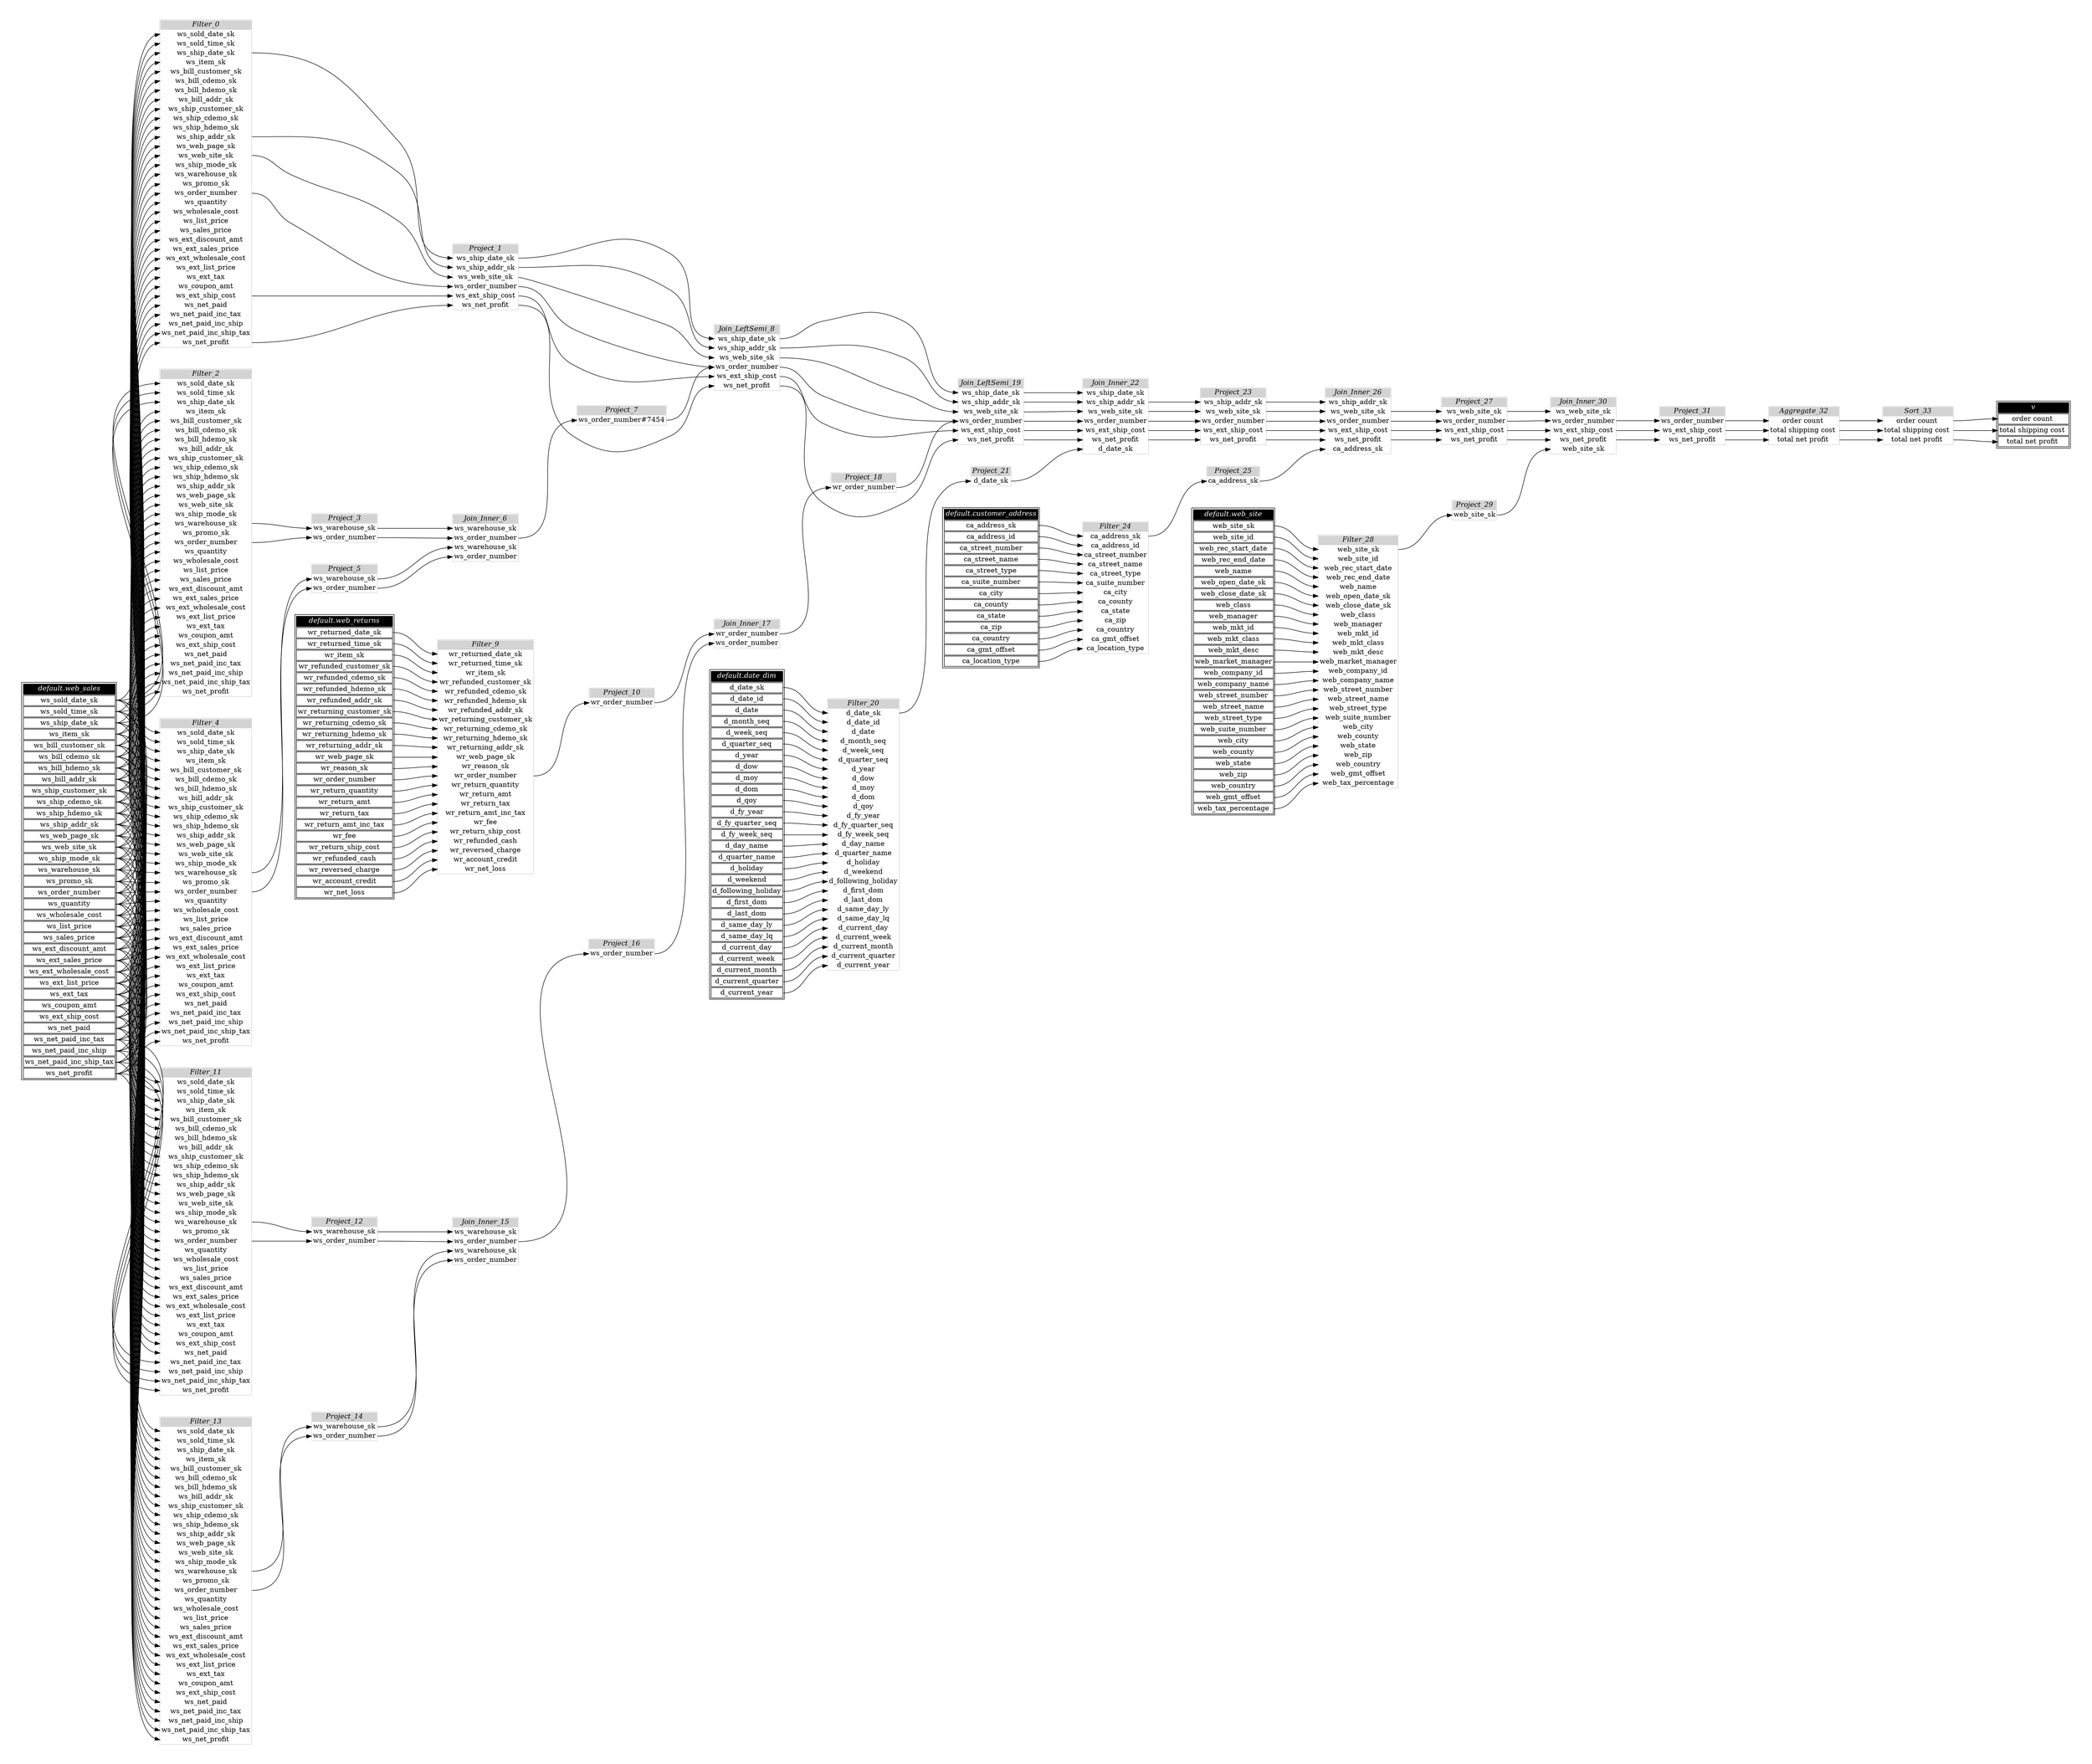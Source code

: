 // Automatically generated by TPCDSFlowTestSuite


digraph {
  graph [pad="0.5" nodesep="0.5" ranksep="1" fontname="Helvetica" rankdir=LR];
  node [shape=plaintext]

  
"Aggregate_32" [label=<
<table color="lightgray" border="1" cellborder="0" cellspacing="0">
  <tr><td bgcolor="lightgray" port="nodeName"><i>Aggregate_32</i></td></tr>
  <tr><td port="0">order count </td></tr>
<tr><td port="1">total shipping cost </td></tr>
<tr><td port="2">total net profit </td></tr>
</table>>];
     

"Filter_0" [label=<
<table color="lightgray" border="1" cellborder="0" cellspacing="0">
  <tr><td bgcolor="lightgray" port="nodeName"><i>Filter_0</i></td></tr>
  <tr><td port="0">ws_sold_date_sk</td></tr>
<tr><td port="1">ws_sold_time_sk</td></tr>
<tr><td port="2">ws_ship_date_sk</td></tr>
<tr><td port="3">ws_item_sk</td></tr>
<tr><td port="4">ws_bill_customer_sk</td></tr>
<tr><td port="5">ws_bill_cdemo_sk</td></tr>
<tr><td port="6">ws_bill_hdemo_sk</td></tr>
<tr><td port="7">ws_bill_addr_sk</td></tr>
<tr><td port="8">ws_ship_customer_sk</td></tr>
<tr><td port="9">ws_ship_cdemo_sk</td></tr>
<tr><td port="10">ws_ship_hdemo_sk</td></tr>
<tr><td port="11">ws_ship_addr_sk</td></tr>
<tr><td port="12">ws_web_page_sk</td></tr>
<tr><td port="13">ws_web_site_sk</td></tr>
<tr><td port="14">ws_ship_mode_sk</td></tr>
<tr><td port="15">ws_warehouse_sk</td></tr>
<tr><td port="16">ws_promo_sk</td></tr>
<tr><td port="17">ws_order_number</td></tr>
<tr><td port="18">ws_quantity</td></tr>
<tr><td port="19">ws_wholesale_cost</td></tr>
<tr><td port="20">ws_list_price</td></tr>
<tr><td port="21">ws_sales_price</td></tr>
<tr><td port="22">ws_ext_discount_amt</td></tr>
<tr><td port="23">ws_ext_sales_price</td></tr>
<tr><td port="24">ws_ext_wholesale_cost</td></tr>
<tr><td port="25">ws_ext_list_price</td></tr>
<tr><td port="26">ws_ext_tax</td></tr>
<tr><td port="27">ws_coupon_amt</td></tr>
<tr><td port="28">ws_ext_ship_cost</td></tr>
<tr><td port="29">ws_net_paid</td></tr>
<tr><td port="30">ws_net_paid_inc_tax</td></tr>
<tr><td port="31">ws_net_paid_inc_ship</td></tr>
<tr><td port="32">ws_net_paid_inc_ship_tax</td></tr>
<tr><td port="33">ws_net_profit</td></tr>
</table>>];
     

"Filter_11" [label=<
<table color="lightgray" border="1" cellborder="0" cellspacing="0">
  <tr><td bgcolor="lightgray" port="nodeName"><i>Filter_11</i></td></tr>
  <tr><td port="0">ws_sold_date_sk</td></tr>
<tr><td port="1">ws_sold_time_sk</td></tr>
<tr><td port="2">ws_ship_date_sk</td></tr>
<tr><td port="3">ws_item_sk</td></tr>
<tr><td port="4">ws_bill_customer_sk</td></tr>
<tr><td port="5">ws_bill_cdemo_sk</td></tr>
<tr><td port="6">ws_bill_hdemo_sk</td></tr>
<tr><td port="7">ws_bill_addr_sk</td></tr>
<tr><td port="8">ws_ship_customer_sk</td></tr>
<tr><td port="9">ws_ship_cdemo_sk</td></tr>
<tr><td port="10">ws_ship_hdemo_sk</td></tr>
<tr><td port="11">ws_ship_addr_sk</td></tr>
<tr><td port="12">ws_web_page_sk</td></tr>
<tr><td port="13">ws_web_site_sk</td></tr>
<tr><td port="14">ws_ship_mode_sk</td></tr>
<tr><td port="15">ws_warehouse_sk</td></tr>
<tr><td port="16">ws_promo_sk</td></tr>
<tr><td port="17">ws_order_number</td></tr>
<tr><td port="18">ws_quantity</td></tr>
<tr><td port="19">ws_wholesale_cost</td></tr>
<tr><td port="20">ws_list_price</td></tr>
<tr><td port="21">ws_sales_price</td></tr>
<tr><td port="22">ws_ext_discount_amt</td></tr>
<tr><td port="23">ws_ext_sales_price</td></tr>
<tr><td port="24">ws_ext_wholesale_cost</td></tr>
<tr><td port="25">ws_ext_list_price</td></tr>
<tr><td port="26">ws_ext_tax</td></tr>
<tr><td port="27">ws_coupon_amt</td></tr>
<tr><td port="28">ws_ext_ship_cost</td></tr>
<tr><td port="29">ws_net_paid</td></tr>
<tr><td port="30">ws_net_paid_inc_tax</td></tr>
<tr><td port="31">ws_net_paid_inc_ship</td></tr>
<tr><td port="32">ws_net_paid_inc_ship_tax</td></tr>
<tr><td port="33">ws_net_profit</td></tr>
</table>>];
     

"Filter_13" [label=<
<table color="lightgray" border="1" cellborder="0" cellspacing="0">
  <tr><td bgcolor="lightgray" port="nodeName"><i>Filter_13</i></td></tr>
  <tr><td port="0">ws_sold_date_sk</td></tr>
<tr><td port="1">ws_sold_time_sk</td></tr>
<tr><td port="2">ws_ship_date_sk</td></tr>
<tr><td port="3">ws_item_sk</td></tr>
<tr><td port="4">ws_bill_customer_sk</td></tr>
<tr><td port="5">ws_bill_cdemo_sk</td></tr>
<tr><td port="6">ws_bill_hdemo_sk</td></tr>
<tr><td port="7">ws_bill_addr_sk</td></tr>
<tr><td port="8">ws_ship_customer_sk</td></tr>
<tr><td port="9">ws_ship_cdemo_sk</td></tr>
<tr><td port="10">ws_ship_hdemo_sk</td></tr>
<tr><td port="11">ws_ship_addr_sk</td></tr>
<tr><td port="12">ws_web_page_sk</td></tr>
<tr><td port="13">ws_web_site_sk</td></tr>
<tr><td port="14">ws_ship_mode_sk</td></tr>
<tr><td port="15">ws_warehouse_sk</td></tr>
<tr><td port="16">ws_promo_sk</td></tr>
<tr><td port="17">ws_order_number</td></tr>
<tr><td port="18">ws_quantity</td></tr>
<tr><td port="19">ws_wholesale_cost</td></tr>
<tr><td port="20">ws_list_price</td></tr>
<tr><td port="21">ws_sales_price</td></tr>
<tr><td port="22">ws_ext_discount_amt</td></tr>
<tr><td port="23">ws_ext_sales_price</td></tr>
<tr><td port="24">ws_ext_wholesale_cost</td></tr>
<tr><td port="25">ws_ext_list_price</td></tr>
<tr><td port="26">ws_ext_tax</td></tr>
<tr><td port="27">ws_coupon_amt</td></tr>
<tr><td port="28">ws_ext_ship_cost</td></tr>
<tr><td port="29">ws_net_paid</td></tr>
<tr><td port="30">ws_net_paid_inc_tax</td></tr>
<tr><td port="31">ws_net_paid_inc_ship</td></tr>
<tr><td port="32">ws_net_paid_inc_ship_tax</td></tr>
<tr><td port="33">ws_net_profit</td></tr>
</table>>];
     

"Filter_2" [label=<
<table color="lightgray" border="1" cellborder="0" cellspacing="0">
  <tr><td bgcolor="lightgray" port="nodeName"><i>Filter_2</i></td></tr>
  <tr><td port="0">ws_sold_date_sk</td></tr>
<tr><td port="1">ws_sold_time_sk</td></tr>
<tr><td port="2">ws_ship_date_sk</td></tr>
<tr><td port="3">ws_item_sk</td></tr>
<tr><td port="4">ws_bill_customer_sk</td></tr>
<tr><td port="5">ws_bill_cdemo_sk</td></tr>
<tr><td port="6">ws_bill_hdemo_sk</td></tr>
<tr><td port="7">ws_bill_addr_sk</td></tr>
<tr><td port="8">ws_ship_customer_sk</td></tr>
<tr><td port="9">ws_ship_cdemo_sk</td></tr>
<tr><td port="10">ws_ship_hdemo_sk</td></tr>
<tr><td port="11">ws_ship_addr_sk</td></tr>
<tr><td port="12">ws_web_page_sk</td></tr>
<tr><td port="13">ws_web_site_sk</td></tr>
<tr><td port="14">ws_ship_mode_sk</td></tr>
<tr><td port="15">ws_warehouse_sk</td></tr>
<tr><td port="16">ws_promo_sk</td></tr>
<tr><td port="17">ws_order_number</td></tr>
<tr><td port="18">ws_quantity</td></tr>
<tr><td port="19">ws_wholesale_cost</td></tr>
<tr><td port="20">ws_list_price</td></tr>
<tr><td port="21">ws_sales_price</td></tr>
<tr><td port="22">ws_ext_discount_amt</td></tr>
<tr><td port="23">ws_ext_sales_price</td></tr>
<tr><td port="24">ws_ext_wholesale_cost</td></tr>
<tr><td port="25">ws_ext_list_price</td></tr>
<tr><td port="26">ws_ext_tax</td></tr>
<tr><td port="27">ws_coupon_amt</td></tr>
<tr><td port="28">ws_ext_ship_cost</td></tr>
<tr><td port="29">ws_net_paid</td></tr>
<tr><td port="30">ws_net_paid_inc_tax</td></tr>
<tr><td port="31">ws_net_paid_inc_ship</td></tr>
<tr><td port="32">ws_net_paid_inc_ship_tax</td></tr>
<tr><td port="33">ws_net_profit</td></tr>
</table>>];
     

"Filter_20" [label=<
<table color="lightgray" border="1" cellborder="0" cellspacing="0">
  <tr><td bgcolor="lightgray" port="nodeName"><i>Filter_20</i></td></tr>
  <tr><td port="0">d_date_sk</td></tr>
<tr><td port="1">d_date_id</td></tr>
<tr><td port="2">d_date</td></tr>
<tr><td port="3">d_month_seq</td></tr>
<tr><td port="4">d_week_seq</td></tr>
<tr><td port="5">d_quarter_seq</td></tr>
<tr><td port="6">d_year</td></tr>
<tr><td port="7">d_dow</td></tr>
<tr><td port="8">d_moy</td></tr>
<tr><td port="9">d_dom</td></tr>
<tr><td port="10">d_qoy</td></tr>
<tr><td port="11">d_fy_year</td></tr>
<tr><td port="12">d_fy_quarter_seq</td></tr>
<tr><td port="13">d_fy_week_seq</td></tr>
<tr><td port="14">d_day_name</td></tr>
<tr><td port="15">d_quarter_name</td></tr>
<tr><td port="16">d_holiday</td></tr>
<tr><td port="17">d_weekend</td></tr>
<tr><td port="18">d_following_holiday</td></tr>
<tr><td port="19">d_first_dom</td></tr>
<tr><td port="20">d_last_dom</td></tr>
<tr><td port="21">d_same_day_ly</td></tr>
<tr><td port="22">d_same_day_lq</td></tr>
<tr><td port="23">d_current_day</td></tr>
<tr><td port="24">d_current_week</td></tr>
<tr><td port="25">d_current_month</td></tr>
<tr><td port="26">d_current_quarter</td></tr>
<tr><td port="27">d_current_year</td></tr>
</table>>];
     

"Filter_24" [label=<
<table color="lightgray" border="1" cellborder="0" cellspacing="0">
  <tr><td bgcolor="lightgray" port="nodeName"><i>Filter_24</i></td></tr>
  <tr><td port="0">ca_address_sk</td></tr>
<tr><td port="1">ca_address_id</td></tr>
<tr><td port="2">ca_street_number</td></tr>
<tr><td port="3">ca_street_name</td></tr>
<tr><td port="4">ca_street_type</td></tr>
<tr><td port="5">ca_suite_number</td></tr>
<tr><td port="6">ca_city</td></tr>
<tr><td port="7">ca_county</td></tr>
<tr><td port="8">ca_state</td></tr>
<tr><td port="9">ca_zip</td></tr>
<tr><td port="10">ca_country</td></tr>
<tr><td port="11">ca_gmt_offset</td></tr>
<tr><td port="12">ca_location_type</td></tr>
</table>>];
     

"Filter_28" [label=<
<table color="lightgray" border="1" cellborder="0" cellspacing="0">
  <tr><td bgcolor="lightgray" port="nodeName"><i>Filter_28</i></td></tr>
  <tr><td port="0">web_site_sk</td></tr>
<tr><td port="1">web_site_id</td></tr>
<tr><td port="2">web_rec_start_date</td></tr>
<tr><td port="3">web_rec_end_date</td></tr>
<tr><td port="4">web_name</td></tr>
<tr><td port="5">web_open_date_sk</td></tr>
<tr><td port="6">web_close_date_sk</td></tr>
<tr><td port="7">web_class</td></tr>
<tr><td port="8">web_manager</td></tr>
<tr><td port="9">web_mkt_id</td></tr>
<tr><td port="10">web_mkt_class</td></tr>
<tr><td port="11">web_mkt_desc</td></tr>
<tr><td port="12">web_market_manager</td></tr>
<tr><td port="13">web_company_id</td></tr>
<tr><td port="14">web_company_name</td></tr>
<tr><td port="15">web_street_number</td></tr>
<tr><td port="16">web_street_name</td></tr>
<tr><td port="17">web_street_type</td></tr>
<tr><td port="18">web_suite_number</td></tr>
<tr><td port="19">web_city</td></tr>
<tr><td port="20">web_county</td></tr>
<tr><td port="21">web_state</td></tr>
<tr><td port="22">web_zip</td></tr>
<tr><td port="23">web_country</td></tr>
<tr><td port="24">web_gmt_offset</td></tr>
<tr><td port="25">web_tax_percentage</td></tr>
</table>>];
     

"Filter_4" [label=<
<table color="lightgray" border="1" cellborder="0" cellspacing="0">
  <tr><td bgcolor="lightgray" port="nodeName"><i>Filter_4</i></td></tr>
  <tr><td port="0">ws_sold_date_sk</td></tr>
<tr><td port="1">ws_sold_time_sk</td></tr>
<tr><td port="2">ws_ship_date_sk</td></tr>
<tr><td port="3">ws_item_sk</td></tr>
<tr><td port="4">ws_bill_customer_sk</td></tr>
<tr><td port="5">ws_bill_cdemo_sk</td></tr>
<tr><td port="6">ws_bill_hdemo_sk</td></tr>
<tr><td port="7">ws_bill_addr_sk</td></tr>
<tr><td port="8">ws_ship_customer_sk</td></tr>
<tr><td port="9">ws_ship_cdemo_sk</td></tr>
<tr><td port="10">ws_ship_hdemo_sk</td></tr>
<tr><td port="11">ws_ship_addr_sk</td></tr>
<tr><td port="12">ws_web_page_sk</td></tr>
<tr><td port="13">ws_web_site_sk</td></tr>
<tr><td port="14">ws_ship_mode_sk</td></tr>
<tr><td port="15">ws_warehouse_sk</td></tr>
<tr><td port="16">ws_promo_sk</td></tr>
<tr><td port="17">ws_order_number</td></tr>
<tr><td port="18">ws_quantity</td></tr>
<tr><td port="19">ws_wholesale_cost</td></tr>
<tr><td port="20">ws_list_price</td></tr>
<tr><td port="21">ws_sales_price</td></tr>
<tr><td port="22">ws_ext_discount_amt</td></tr>
<tr><td port="23">ws_ext_sales_price</td></tr>
<tr><td port="24">ws_ext_wholesale_cost</td></tr>
<tr><td port="25">ws_ext_list_price</td></tr>
<tr><td port="26">ws_ext_tax</td></tr>
<tr><td port="27">ws_coupon_amt</td></tr>
<tr><td port="28">ws_ext_ship_cost</td></tr>
<tr><td port="29">ws_net_paid</td></tr>
<tr><td port="30">ws_net_paid_inc_tax</td></tr>
<tr><td port="31">ws_net_paid_inc_ship</td></tr>
<tr><td port="32">ws_net_paid_inc_ship_tax</td></tr>
<tr><td port="33">ws_net_profit</td></tr>
</table>>];
     

"Filter_9" [label=<
<table color="lightgray" border="1" cellborder="0" cellspacing="0">
  <tr><td bgcolor="lightgray" port="nodeName"><i>Filter_9</i></td></tr>
  <tr><td port="0">wr_returned_date_sk</td></tr>
<tr><td port="1">wr_returned_time_sk</td></tr>
<tr><td port="2">wr_item_sk</td></tr>
<tr><td port="3">wr_refunded_customer_sk</td></tr>
<tr><td port="4">wr_refunded_cdemo_sk</td></tr>
<tr><td port="5">wr_refunded_hdemo_sk</td></tr>
<tr><td port="6">wr_refunded_addr_sk</td></tr>
<tr><td port="7">wr_returning_customer_sk</td></tr>
<tr><td port="8">wr_returning_cdemo_sk</td></tr>
<tr><td port="9">wr_returning_hdemo_sk</td></tr>
<tr><td port="10">wr_returning_addr_sk</td></tr>
<tr><td port="11">wr_web_page_sk</td></tr>
<tr><td port="12">wr_reason_sk</td></tr>
<tr><td port="13">wr_order_number</td></tr>
<tr><td port="14">wr_return_quantity</td></tr>
<tr><td port="15">wr_return_amt</td></tr>
<tr><td port="16">wr_return_tax</td></tr>
<tr><td port="17">wr_return_amt_inc_tax</td></tr>
<tr><td port="18">wr_fee</td></tr>
<tr><td port="19">wr_return_ship_cost</td></tr>
<tr><td port="20">wr_refunded_cash</td></tr>
<tr><td port="21">wr_reversed_charge</td></tr>
<tr><td port="22">wr_account_credit</td></tr>
<tr><td port="23">wr_net_loss</td></tr>
</table>>];
     

"Join_Inner_15" [label=<
<table color="lightgray" border="1" cellborder="0" cellspacing="0">
  <tr><td bgcolor="lightgray" port="nodeName"><i>Join_Inner_15</i></td></tr>
  <tr><td port="0">ws_warehouse_sk</td></tr>
<tr><td port="1">ws_order_number</td></tr>
<tr><td port="2">ws_warehouse_sk</td></tr>
<tr><td port="3">ws_order_number</td></tr>
</table>>];
     

"Join_Inner_17" [label=<
<table color="lightgray" border="1" cellborder="0" cellspacing="0">
  <tr><td bgcolor="lightgray" port="nodeName"><i>Join_Inner_17</i></td></tr>
  <tr><td port="0">wr_order_number</td></tr>
<tr><td port="1">ws_order_number</td></tr>
</table>>];
     

"Join_Inner_22" [label=<
<table color="lightgray" border="1" cellborder="0" cellspacing="0">
  <tr><td bgcolor="lightgray" port="nodeName"><i>Join_Inner_22</i></td></tr>
  <tr><td port="0">ws_ship_date_sk</td></tr>
<tr><td port="1">ws_ship_addr_sk</td></tr>
<tr><td port="2">ws_web_site_sk</td></tr>
<tr><td port="3">ws_order_number</td></tr>
<tr><td port="4">ws_ext_ship_cost</td></tr>
<tr><td port="5">ws_net_profit</td></tr>
<tr><td port="6">d_date_sk</td></tr>
</table>>];
     

"Join_Inner_26" [label=<
<table color="lightgray" border="1" cellborder="0" cellspacing="0">
  <tr><td bgcolor="lightgray" port="nodeName"><i>Join_Inner_26</i></td></tr>
  <tr><td port="0">ws_ship_addr_sk</td></tr>
<tr><td port="1">ws_web_site_sk</td></tr>
<tr><td port="2">ws_order_number</td></tr>
<tr><td port="3">ws_ext_ship_cost</td></tr>
<tr><td port="4">ws_net_profit</td></tr>
<tr><td port="5">ca_address_sk</td></tr>
</table>>];
     

"Join_Inner_30" [label=<
<table color="lightgray" border="1" cellborder="0" cellspacing="0">
  <tr><td bgcolor="lightgray" port="nodeName"><i>Join_Inner_30</i></td></tr>
  <tr><td port="0">ws_web_site_sk</td></tr>
<tr><td port="1">ws_order_number</td></tr>
<tr><td port="2">ws_ext_ship_cost</td></tr>
<tr><td port="3">ws_net_profit</td></tr>
<tr><td port="4">web_site_sk</td></tr>
</table>>];
     

"Join_Inner_6" [label=<
<table color="lightgray" border="1" cellborder="0" cellspacing="0">
  <tr><td bgcolor="lightgray" port="nodeName"><i>Join_Inner_6</i></td></tr>
  <tr><td port="0">ws_warehouse_sk</td></tr>
<tr><td port="1">ws_order_number</td></tr>
<tr><td port="2">ws_warehouse_sk</td></tr>
<tr><td port="3">ws_order_number</td></tr>
</table>>];
     

"Join_LeftSemi_19" [label=<
<table color="lightgray" border="1" cellborder="0" cellspacing="0">
  <tr><td bgcolor="lightgray" port="nodeName"><i>Join_LeftSemi_19</i></td></tr>
  <tr><td port="0">ws_ship_date_sk</td></tr>
<tr><td port="1">ws_ship_addr_sk</td></tr>
<tr><td port="2">ws_web_site_sk</td></tr>
<tr><td port="3">ws_order_number</td></tr>
<tr><td port="4">ws_ext_ship_cost</td></tr>
<tr><td port="5">ws_net_profit</td></tr>
</table>>];
     

"Join_LeftSemi_8" [label=<
<table color="lightgray" border="1" cellborder="0" cellspacing="0">
  <tr><td bgcolor="lightgray" port="nodeName"><i>Join_LeftSemi_8</i></td></tr>
  <tr><td port="0">ws_ship_date_sk</td></tr>
<tr><td port="1">ws_ship_addr_sk</td></tr>
<tr><td port="2">ws_web_site_sk</td></tr>
<tr><td port="3">ws_order_number</td></tr>
<tr><td port="4">ws_ext_ship_cost</td></tr>
<tr><td port="5">ws_net_profit</td></tr>
</table>>];
     

"Project_1" [label=<
<table color="lightgray" border="1" cellborder="0" cellspacing="0">
  <tr><td bgcolor="lightgray" port="nodeName"><i>Project_1</i></td></tr>
  <tr><td port="0">ws_ship_date_sk</td></tr>
<tr><td port="1">ws_ship_addr_sk</td></tr>
<tr><td port="2">ws_web_site_sk</td></tr>
<tr><td port="3">ws_order_number</td></tr>
<tr><td port="4">ws_ext_ship_cost</td></tr>
<tr><td port="5">ws_net_profit</td></tr>
</table>>];
     

"Project_10" [label=<
<table color="lightgray" border="1" cellborder="0" cellspacing="0">
  <tr><td bgcolor="lightgray" port="nodeName"><i>Project_10</i></td></tr>
  <tr><td port="0">wr_order_number</td></tr>
</table>>];
     

"Project_12" [label=<
<table color="lightgray" border="1" cellborder="0" cellspacing="0">
  <tr><td bgcolor="lightgray" port="nodeName"><i>Project_12</i></td></tr>
  <tr><td port="0">ws_warehouse_sk</td></tr>
<tr><td port="1">ws_order_number</td></tr>
</table>>];
     

"Project_14" [label=<
<table color="lightgray" border="1" cellborder="0" cellspacing="0">
  <tr><td bgcolor="lightgray" port="nodeName"><i>Project_14</i></td></tr>
  <tr><td port="0">ws_warehouse_sk</td></tr>
<tr><td port="1">ws_order_number</td></tr>
</table>>];
     

"Project_16" [label=<
<table color="lightgray" border="1" cellborder="0" cellspacing="0">
  <tr><td bgcolor="lightgray" port="nodeName"><i>Project_16</i></td></tr>
  <tr><td port="0">ws_order_number</td></tr>
</table>>];
     

"Project_18" [label=<
<table color="lightgray" border="1" cellborder="0" cellspacing="0">
  <tr><td bgcolor="lightgray" port="nodeName"><i>Project_18</i></td></tr>
  <tr><td port="0">wr_order_number</td></tr>
</table>>];
     

"Project_21" [label=<
<table color="lightgray" border="1" cellborder="0" cellspacing="0">
  <tr><td bgcolor="lightgray" port="nodeName"><i>Project_21</i></td></tr>
  <tr><td port="0">d_date_sk</td></tr>
</table>>];
     

"Project_23" [label=<
<table color="lightgray" border="1" cellborder="0" cellspacing="0">
  <tr><td bgcolor="lightgray" port="nodeName"><i>Project_23</i></td></tr>
  <tr><td port="0">ws_ship_addr_sk</td></tr>
<tr><td port="1">ws_web_site_sk</td></tr>
<tr><td port="2">ws_order_number</td></tr>
<tr><td port="3">ws_ext_ship_cost</td></tr>
<tr><td port="4">ws_net_profit</td></tr>
</table>>];
     

"Project_25" [label=<
<table color="lightgray" border="1" cellborder="0" cellspacing="0">
  <tr><td bgcolor="lightgray" port="nodeName"><i>Project_25</i></td></tr>
  <tr><td port="0">ca_address_sk</td></tr>
</table>>];
     

"Project_27" [label=<
<table color="lightgray" border="1" cellborder="0" cellspacing="0">
  <tr><td bgcolor="lightgray" port="nodeName"><i>Project_27</i></td></tr>
  <tr><td port="0">ws_web_site_sk</td></tr>
<tr><td port="1">ws_order_number</td></tr>
<tr><td port="2">ws_ext_ship_cost</td></tr>
<tr><td port="3">ws_net_profit</td></tr>
</table>>];
     

"Project_29" [label=<
<table color="lightgray" border="1" cellborder="0" cellspacing="0">
  <tr><td bgcolor="lightgray" port="nodeName"><i>Project_29</i></td></tr>
  <tr><td port="0">web_site_sk</td></tr>
</table>>];
     

"Project_3" [label=<
<table color="lightgray" border="1" cellborder="0" cellspacing="0">
  <tr><td bgcolor="lightgray" port="nodeName"><i>Project_3</i></td></tr>
  <tr><td port="0">ws_warehouse_sk</td></tr>
<tr><td port="1">ws_order_number</td></tr>
</table>>];
     

"Project_31" [label=<
<table color="lightgray" border="1" cellborder="0" cellspacing="0">
  <tr><td bgcolor="lightgray" port="nodeName"><i>Project_31</i></td></tr>
  <tr><td port="0">ws_order_number</td></tr>
<tr><td port="1">ws_ext_ship_cost</td></tr>
<tr><td port="2">ws_net_profit</td></tr>
</table>>];
     

"Project_5" [label=<
<table color="lightgray" border="1" cellborder="0" cellspacing="0">
  <tr><td bgcolor="lightgray" port="nodeName"><i>Project_5</i></td></tr>
  <tr><td port="0">ws_warehouse_sk</td></tr>
<tr><td port="1">ws_order_number</td></tr>
</table>>];
     

"Project_7" [label=<
<table color="lightgray" border="1" cellborder="0" cellspacing="0">
  <tr><td bgcolor="lightgray" port="nodeName"><i>Project_7</i></td></tr>
  <tr><td port="0">ws_order_number#7454</td></tr>
</table>>];
     

"Sort_33" [label=<
<table color="lightgray" border="1" cellborder="0" cellspacing="0">
  <tr><td bgcolor="lightgray" port="nodeName"><i>Sort_33</i></td></tr>
  <tr><td port="0">order count </td></tr>
<tr><td port="1">total shipping cost </td></tr>
<tr><td port="2">total net profit </td></tr>
</table>>];
     

"default.customer_address" [color="black" label=<
<table>
  <tr><td bgcolor="black" port="nodeName"><i><font color="white">default.customer_address</font></i></td></tr>
  <tr><td port="0">ca_address_sk</td></tr>
<tr><td port="1">ca_address_id</td></tr>
<tr><td port="2">ca_street_number</td></tr>
<tr><td port="3">ca_street_name</td></tr>
<tr><td port="4">ca_street_type</td></tr>
<tr><td port="5">ca_suite_number</td></tr>
<tr><td port="6">ca_city</td></tr>
<tr><td port="7">ca_county</td></tr>
<tr><td port="8">ca_state</td></tr>
<tr><td port="9">ca_zip</td></tr>
<tr><td port="10">ca_country</td></tr>
<tr><td port="11">ca_gmt_offset</td></tr>
<tr><td port="12">ca_location_type</td></tr>
</table>>];
     

"default.date_dim" [color="black" label=<
<table>
  <tr><td bgcolor="black" port="nodeName"><i><font color="white">default.date_dim</font></i></td></tr>
  <tr><td port="0">d_date_sk</td></tr>
<tr><td port="1">d_date_id</td></tr>
<tr><td port="2">d_date</td></tr>
<tr><td port="3">d_month_seq</td></tr>
<tr><td port="4">d_week_seq</td></tr>
<tr><td port="5">d_quarter_seq</td></tr>
<tr><td port="6">d_year</td></tr>
<tr><td port="7">d_dow</td></tr>
<tr><td port="8">d_moy</td></tr>
<tr><td port="9">d_dom</td></tr>
<tr><td port="10">d_qoy</td></tr>
<tr><td port="11">d_fy_year</td></tr>
<tr><td port="12">d_fy_quarter_seq</td></tr>
<tr><td port="13">d_fy_week_seq</td></tr>
<tr><td port="14">d_day_name</td></tr>
<tr><td port="15">d_quarter_name</td></tr>
<tr><td port="16">d_holiday</td></tr>
<tr><td port="17">d_weekend</td></tr>
<tr><td port="18">d_following_holiday</td></tr>
<tr><td port="19">d_first_dom</td></tr>
<tr><td port="20">d_last_dom</td></tr>
<tr><td port="21">d_same_day_ly</td></tr>
<tr><td port="22">d_same_day_lq</td></tr>
<tr><td port="23">d_current_day</td></tr>
<tr><td port="24">d_current_week</td></tr>
<tr><td port="25">d_current_month</td></tr>
<tr><td port="26">d_current_quarter</td></tr>
<tr><td port="27">d_current_year</td></tr>
</table>>];
     

"default.web_returns" [color="black" label=<
<table>
  <tr><td bgcolor="black" port="nodeName"><i><font color="white">default.web_returns</font></i></td></tr>
  <tr><td port="0">wr_returned_date_sk</td></tr>
<tr><td port="1">wr_returned_time_sk</td></tr>
<tr><td port="2">wr_item_sk</td></tr>
<tr><td port="3">wr_refunded_customer_sk</td></tr>
<tr><td port="4">wr_refunded_cdemo_sk</td></tr>
<tr><td port="5">wr_refunded_hdemo_sk</td></tr>
<tr><td port="6">wr_refunded_addr_sk</td></tr>
<tr><td port="7">wr_returning_customer_sk</td></tr>
<tr><td port="8">wr_returning_cdemo_sk</td></tr>
<tr><td port="9">wr_returning_hdemo_sk</td></tr>
<tr><td port="10">wr_returning_addr_sk</td></tr>
<tr><td port="11">wr_web_page_sk</td></tr>
<tr><td port="12">wr_reason_sk</td></tr>
<tr><td port="13">wr_order_number</td></tr>
<tr><td port="14">wr_return_quantity</td></tr>
<tr><td port="15">wr_return_amt</td></tr>
<tr><td port="16">wr_return_tax</td></tr>
<tr><td port="17">wr_return_amt_inc_tax</td></tr>
<tr><td port="18">wr_fee</td></tr>
<tr><td port="19">wr_return_ship_cost</td></tr>
<tr><td port="20">wr_refunded_cash</td></tr>
<tr><td port="21">wr_reversed_charge</td></tr>
<tr><td port="22">wr_account_credit</td></tr>
<tr><td port="23">wr_net_loss</td></tr>
</table>>];
     

"default.web_sales" [color="black" label=<
<table>
  <tr><td bgcolor="black" port="nodeName"><i><font color="white">default.web_sales</font></i></td></tr>
  <tr><td port="0">ws_sold_date_sk</td></tr>
<tr><td port="1">ws_sold_time_sk</td></tr>
<tr><td port="2">ws_ship_date_sk</td></tr>
<tr><td port="3">ws_item_sk</td></tr>
<tr><td port="4">ws_bill_customer_sk</td></tr>
<tr><td port="5">ws_bill_cdemo_sk</td></tr>
<tr><td port="6">ws_bill_hdemo_sk</td></tr>
<tr><td port="7">ws_bill_addr_sk</td></tr>
<tr><td port="8">ws_ship_customer_sk</td></tr>
<tr><td port="9">ws_ship_cdemo_sk</td></tr>
<tr><td port="10">ws_ship_hdemo_sk</td></tr>
<tr><td port="11">ws_ship_addr_sk</td></tr>
<tr><td port="12">ws_web_page_sk</td></tr>
<tr><td port="13">ws_web_site_sk</td></tr>
<tr><td port="14">ws_ship_mode_sk</td></tr>
<tr><td port="15">ws_warehouse_sk</td></tr>
<tr><td port="16">ws_promo_sk</td></tr>
<tr><td port="17">ws_order_number</td></tr>
<tr><td port="18">ws_quantity</td></tr>
<tr><td port="19">ws_wholesale_cost</td></tr>
<tr><td port="20">ws_list_price</td></tr>
<tr><td port="21">ws_sales_price</td></tr>
<tr><td port="22">ws_ext_discount_amt</td></tr>
<tr><td port="23">ws_ext_sales_price</td></tr>
<tr><td port="24">ws_ext_wholesale_cost</td></tr>
<tr><td port="25">ws_ext_list_price</td></tr>
<tr><td port="26">ws_ext_tax</td></tr>
<tr><td port="27">ws_coupon_amt</td></tr>
<tr><td port="28">ws_ext_ship_cost</td></tr>
<tr><td port="29">ws_net_paid</td></tr>
<tr><td port="30">ws_net_paid_inc_tax</td></tr>
<tr><td port="31">ws_net_paid_inc_ship</td></tr>
<tr><td port="32">ws_net_paid_inc_ship_tax</td></tr>
<tr><td port="33">ws_net_profit</td></tr>
</table>>];
     

"default.web_site" [color="black" label=<
<table>
  <tr><td bgcolor="black" port="nodeName"><i><font color="white">default.web_site</font></i></td></tr>
  <tr><td port="0">web_site_sk</td></tr>
<tr><td port="1">web_site_id</td></tr>
<tr><td port="2">web_rec_start_date</td></tr>
<tr><td port="3">web_rec_end_date</td></tr>
<tr><td port="4">web_name</td></tr>
<tr><td port="5">web_open_date_sk</td></tr>
<tr><td port="6">web_close_date_sk</td></tr>
<tr><td port="7">web_class</td></tr>
<tr><td port="8">web_manager</td></tr>
<tr><td port="9">web_mkt_id</td></tr>
<tr><td port="10">web_mkt_class</td></tr>
<tr><td port="11">web_mkt_desc</td></tr>
<tr><td port="12">web_market_manager</td></tr>
<tr><td port="13">web_company_id</td></tr>
<tr><td port="14">web_company_name</td></tr>
<tr><td port="15">web_street_number</td></tr>
<tr><td port="16">web_street_name</td></tr>
<tr><td port="17">web_street_type</td></tr>
<tr><td port="18">web_suite_number</td></tr>
<tr><td port="19">web_city</td></tr>
<tr><td port="20">web_county</td></tr>
<tr><td port="21">web_state</td></tr>
<tr><td port="22">web_zip</td></tr>
<tr><td port="23">web_country</td></tr>
<tr><td port="24">web_gmt_offset</td></tr>
<tr><td port="25">web_tax_percentage</td></tr>
</table>>];
     

"v" [color="black" label=<
<table>
  <tr><td bgcolor="black" port="nodeName"><i><font color="white">v</font></i></td></tr>
  <tr><td port="0">order count </td></tr>
<tr><td port="1">total shipping cost </td></tr>
<tr><td port="2">total net profit </td></tr>
</table>>];
     
  "Aggregate_32":0 -> "Sort_33":0;
"Aggregate_32":1 -> "Sort_33":1;
"Aggregate_32":2 -> "Sort_33":2;
"Filter_0":11 -> "Project_1":1;
"Filter_0":13 -> "Project_1":2;
"Filter_0":17 -> "Project_1":3;
"Filter_0":2 -> "Project_1":0;
"Filter_0":28 -> "Project_1":4;
"Filter_0":33 -> "Project_1":5;
"Filter_11":15 -> "Project_12":0;
"Filter_11":17 -> "Project_12":1;
"Filter_13":15 -> "Project_14":0;
"Filter_13":17 -> "Project_14":1;
"Filter_2":15 -> "Project_3":0;
"Filter_2":17 -> "Project_3":1;
"Filter_20":0 -> "Project_21":0;
"Filter_24":0 -> "Project_25":0;
"Filter_28":0 -> "Project_29":0;
"Filter_4":15 -> "Project_5":0;
"Filter_4":17 -> "Project_5":1;
"Filter_9":13 -> "Project_10":0;
"Join_Inner_15":1 -> "Project_16":0;
"Join_Inner_17":0 -> "Project_18":0;
"Join_Inner_22":1 -> "Project_23":0;
"Join_Inner_22":2 -> "Project_23":1;
"Join_Inner_22":3 -> "Project_23":2;
"Join_Inner_22":4 -> "Project_23":3;
"Join_Inner_22":5 -> "Project_23":4;
"Join_Inner_26":1 -> "Project_27":0;
"Join_Inner_26":2 -> "Project_27":1;
"Join_Inner_26":3 -> "Project_27":2;
"Join_Inner_26":4 -> "Project_27":3;
"Join_Inner_30":1 -> "Project_31":0;
"Join_Inner_30":2 -> "Project_31":1;
"Join_Inner_30":3 -> "Project_31":2;
"Join_Inner_6":1 -> "Project_7":0;
"Join_LeftSemi_19":0 -> "Join_Inner_22":0;
"Join_LeftSemi_19":1 -> "Join_Inner_22":1;
"Join_LeftSemi_19":2 -> "Join_Inner_22":2;
"Join_LeftSemi_19":3 -> "Join_Inner_22":3;
"Join_LeftSemi_19":4 -> "Join_Inner_22":4;
"Join_LeftSemi_19":5 -> "Join_Inner_22":5;
"Join_LeftSemi_8":0 -> "Join_LeftSemi_19":0;
"Join_LeftSemi_8":1 -> "Join_LeftSemi_19":1;
"Join_LeftSemi_8":2 -> "Join_LeftSemi_19":2;
"Join_LeftSemi_8":3 -> "Join_LeftSemi_19":3;
"Join_LeftSemi_8":4 -> "Join_LeftSemi_19":4;
"Join_LeftSemi_8":5 -> "Join_LeftSemi_19":5;
"Project_1":0 -> "Join_LeftSemi_8":0;
"Project_1":1 -> "Join_LeftSemi_8":1;
"Project_1":2 -> "Join_LeftSemi_8":2;
"Project_1":3 -> "Join_LeftSemi_8":3;
"Project_1":4 -> "Join_LeftSemi_8":4;
"Project_1":5 -> "Join_LeftSemi_8":5;
"Project_10":0 -> "Join_Inner_17":0;
"Project_12":0 -> "Join_Inner_15":0;
"Project_12":1 -> "Join_Inner_15":1;
"Project_14":0 -> "Join_Inner_15":2;
"Project_14":1 -> "Join_Inner_15":3;
"Project_16":0 -> "Join_Inner_17":1;
"Project_18":0 -> "Join_LeftSemi_19":3;
"Project_21":0 -> "Join_Inner_22":6;
"Project_23":0 -> "Join_Inner_26":0;
"Project_23":1 -> "Join_Inner_26":1;
"Project_23":2 -> "Join_Inner_26":2;
"Project_23":3 -> "Join_Inner_26":3;
"Project_23":4 -> "Join_Inner_26":4;
"Project_25":0 -> "Join_Inner_26":5;
"Project_27":0 -> "Join_Inner_30":0;
"Project_27":1 -> "Join_Inner_30":1;
"Project_27":2 -> "Join_Inner_30":2;
"Project_27":3 -> "Join_Inner_30":3;
"Project_29":0 -> "Join_Inner_30":4;
"Project_3":0 -> "Join_Inner_6":0;
"Project_3":1 -> "Join_Inner_6":1;
"Project_31":0 -> "Aggregate_32":0;
"Project_31":1 -> "Aggregate_32":1;
"Project_31":2 -> "Aggregate_32":2;
"Project_5":0 -> "Join_Inner_6":2;
"Project_5":1 -> "Join_Inner_6":3;
"Project_7":0 -> "Join_LeftSemi_8":3;
"Sort_33":0 -> "v":0;
"Sort_33":1 -> "v":1;
"Sort_33":2 -> "v":2;
"default.customer_address":0 -> "Filter_24":0;
"default.customer_address":1 -> "Filter_24":1;
"default.customer_address":10 -> "Filter_24":10;
"default.customer_address":11 -> "Filter_24":11;
"default.customer_address":12 -> "Filter_24":12;
"default.customer_address":2 -> "Filter_24":2;
"default.customer_address":3 -> "Filter_24":3;
"default.customer_address":4 -> "Filter_24":4;
"default.customer_address":5 -> "Filter_24":5;
"default.customer_address":6 -> "Filter_24":6;
"default.customer_address":7 -> "Filter_24":7;
"default.customer_address":8 -> "Filter_24":8;
"default.customer_address":9 -> "Filter_24":9;
"default.date_dim":0 -> "Filter_20":0;
"default.date_dim":1 -> "Filter_20":1;
"default.date_dim":10 -> "Filter_20":10;
"default.date_dim":11 -> "Filter_20":11;
"default.date_dim":12 -> "Filter_20":12;
"default.date_dim":13 -> "Filter_20":13;
"default.date_dim":14 -> "Filter_20":14;
"default.date_dim":15 -> "Filter_20":15;
"default.date_dim":16 -> "Filter_20":16;
"default.date_dim":17 -> "Filter_20":17;
"default.date_dim":18 -> "Filter_20":18;
"default.date_dim":19 -> "Filter_20":19;
"default.date_dim":2 -> "Filter_20":2;
"default.date_dim":20 -> "Filter_20":20;
"default.date_dim":21 -> "Filter_20":21;
"default.date_dim":22 -> "Filter_20":22;
"default.date_dim":23 -> "Filter_20":23;
"default.date_dim":24 -> "Filter_20":24;
"default.date_dim":25 -> "Filter_20":25;
"default.date_dim":26 -> "Filter_20":26;
"default.date_dim":27 -> "Filter_20":27;
"default.date_dim":3 -> "Filter_20":3;
"default.date_dim":4 -> "Filter_20":4;
"default.date_dim":5 -> "Filter_20":5;
"default.date_dim":6 -> "Filter_20":6;
"default.date_dim":7 -> "Filter_20":7;
"default.date_dim":8 -> "Filter_20":8;
"default.date_dim":9 -> "Filter_20":9;
"default.web_returns":0 -> "Filter_9":0;
"default.web_returns":1 -> "Filter_9":1;
"default.web_returns":10 -> "Filter_9":10;
"default.web_returns":11 -> "Filter_9":11;
"default.web_returns":12 -> "Filter_9":12;
"default.web_returns":13 -> "Filter_9":13;
"default.web_returns":14 -> "Filter_9":14;
"default.web_returns":15 -> "Filter_9":15;
"default.web_returns":16 -> "Filter_9":16;
"default.web_returns":17 -> "Filter_9":17;
"default.web_returns":18 -> "Filter_9":18;
"default.web_returns":19 -> "Filter_9":19;
"default.web_returns":2 -> "Filter_9":2;
"default.web_returns":20 -> "Filter_9":20;
"default.web_returns":21 -> "Filter_9":21;
"default.web_returns":22 -> "Filter_9":22;
"default.web_returns":23 -> "Filter_9":23;
"default.web_returns":3 -> "Filter_9":3;
"default.web_returns":4 -> "Filter_9":4;
"default.web_returns":5 -> "Filter_9":5;
"default.web_returns":6 -> "Filter_9":6;
"default.web_returns":7 -> "Filter_9":7;
"default.web_returns":8 -> "Filter_9":8;
"default.web_returns":9 -> "Filter_9":9;
"default.web_sales":0 -> "Filter_0":0;
"default.web_sales":0 -> "Filter_11":0;
"default.web_sales":0 -> "Filter_13":0;
"default.web_sales":0 -> "Filter_2":0;
"default.web_sales":0 -> "Filter_4":0;
"default.web_sales":1 -> "Filter_0":1;
"default.web_sales":1 -> "Filter_11":1;
"default.web_sales":1 -> "Filter_13":1;
"default.web_sales":1 -> "Filter_2":1;
"default.web_sales":1 -> "Filter_4":1;
"default.web_sales":10 -> "Filter_0":10;
"default.web_sales":10 -> "Filter_11":10;
"default.web_sales":10 -> "Filter_13":10;
"default.web_sales":10 -> "Filter_2":10;
"default.web_sales":10 -> "Filter_4":10;
"default.web_sales":11 -> "Filter_0":11;
"default.web_sales":11 -> "Filter_11":11;
"default.web_sales":11 -> "Filter_13":11;
"default.web_sales":11 -> "Filter_2":11;
"default.web_sales":11 -> "Filter_4":11;
"default.web_sales":12 -> "Filter_0":12;
"default.web_sales":12 -> "Filter_11":12;
"default.web_sales":12 -> "Filter_13":12;
"default.web_sales":12 -> "Filter_2":12;
"default.web_sales":12 -> "Filter_4":12;
"default.web_sales":13 -> "Filter_0":13;
"default.web_sales":13 -> "Filter_11":13;
"default.web_sales":13 -> "Filter_13":13;
"default.web_sales":13 -> "Filter_2":13;
"default.web_sales":13 -> "Filter_4":13;
"default.web_sales":14 -> "Filter_0":14;
"default.web_sales":14 -> "Filter_11":14;
"default.web_sales":14 -> "Filter_13":14;
"default.web_sales":14 -> "Filter_2":14;
"default.web_sales":14 -> "Filter_4":14;
"default.web_sales":15 -> "Filter_0":15;
"default.web_sales":15 -> "Filter_11":15;
"default.web_sales":15 -> "Filter_13":15;
"default.web_sales":15 -> "Filter_2":15;
"default.web_sales":15 -> "Filter_4":15;
"default.web_sales":16 -> "Filter_0":16;
"default.web_sales":16 -> "Filter_11":16;
"default.web_sales":16 -> "Filter_13":16;
"default.web_sales":16 -> "Filter_2":16;
"default.web_sales":16 -> "Filter_4":16;
"default.web_sales":17 -> "Filter_0":17;
"default.web_sales":17 -> "Filter_11":17;
"default.web_sales":17 -> "Filter_13":17;
"default.web_sales":17 -> "Filter_2":17;
"default.web_sales":17 -> "Filter_4":17;
"default.web_sales":18 -> "Filter_0":18;
"default.web_sales":18 -> "Filter_11":18;
"default.web_sales":18 -> "Filter_13":18;
"default.web_sales":18 -> "Filter_2":18;
"default.web_sales":18 -> "Filter_4":18;
"default.web_sales":19 -> "Filter_0":19;
"default.web_sales":19 -> "Filter_11":19;
"default.web_sales":19 -> "Filter_13":19;
"default.web_sales":19 -> "Filter_2":19;
"default.web_sales":19 -> "Filter_4":19;
"default.web_sales":2 -> "Filter_0":2;
"default.web_sales":2 -> "Filter_11":2;
"default.web_sales":2 -> "Filter_13":2;
"default.web_sales":2 -> "Filter_2":2;
"default.web_sales":2 -> "Filter_4":2;
"default.web_sales":20 -> "Filter_0":20;
"default.web_sales":20 -> "Filter_11":20;
"default.web_sales":20 -> "Filter_13":20;
"default.web_sales":20 -> "Filter_2":20;
"default.web_sales":20 -> "Filter_4":20;
"default.web_sales":21 -> "Filter_0":21;
"default.web_sales":21 -> "Filter_11":21;
"default.web_sales":21 -> "Filter_13":21;
"default.web_sales":21 -> "Filter_2":21;
"default.web_sales":21 -> "Filter_4":21;
"default.web_sales":22 -> "Filter_0":22;
"default.web_sales":22 -> "Filter_11":22;
"default.web_sales":22 -> "Filter_13":22;
"default.web_sales":22 -> "Filter_2":22;
"default.web_sales":22 -> "Filter_4":22;
"default.web_sales":23 -> "Filter_0":23;
"default.web_sales":23 -> "Filter_11":23;
"default.web_sales":23 -> "Filter_13":23;
"default.web_sales":23 -> "Filter_2":23;
"default.web_sales":23 -> "Filter_4":23;
"default.web_sales":24 -> "Filter_0":24;
"default.web_sales":24 -> "Filter_11":24;
"default.web_sales":24 -> "Filter_13":24;
"default.web_sales":24 -> "Filter_2":24;
"default.web_sales":24 -> "Filter_4":24;
"default.web_sales":25 -> "Filter_0":25;
"default.web_sales":25 -> "Filter_11":25;
"default.web_sales":25 -> "Filter_13":25;
"default.web_sales":25 -> "Filter_2":25;
"default.web_sales":25 -> "Filter_4":25;
"default.web_sales":26 -> "Filter_0":26;
"default.web_sales":26 -> "Filter_11":26;
"default.web_sales":26 -> "Filter_13":26;
"default.web_sales":26 -> "Filter_2":26;
"default.web_sales":26 -> "Filter_4":26;
"default.web_sales":27 -> "Filter_0":27;
"default.web_sales":27 -> "Filter_11":27;
"default.web_sales":27 -> "Filter_13":27;
"default.web_sales":27 -> "Filter_2":27;
"default.web_sales":27 -> "Filter_4":27;
"default.web_sales":28 -> "Filter_0":28;
"default.web_sales":28 -> "Filter_11":28;
"default.web_sales":28 -> "Filter_13":28;
"default.web_sales":28 -> "Filter_2":28;
"default.web_sales":28 -> "Filter_4":28;
"default.web_sales":29 -> "Filter_0":29;
"default.web_sales":29 -> "Filter_11":29;
"default.web_sales":29 -> "Filter_13":29;
"default.web_sales":29 -> "Filter_2":29;
"default.web_sales":29 -> "Filter_4":29;
"default.web_sales":3 -> "Filter_0":3;
"default.web_sales":3 -> "Filter_11":3;
"default.web_sales":3 -> "Filter_13":3;
"default.web_sales":3 -> "Filter_2":3;
"default.web_sales":3 -> "Filter_4":3;
"default.web_sales":30 -> "Filter_0":30;
"default.web_sales":30 -> "Filter_11":30;
"default.web_sales":30 -> "Filter_13":30;
"default.web_sales":30 -> "Filter_2":30;
"default.web_sales":30 -> "Filter_4":30;
"default.web_sales":31 -> "Filter_0":31;
"default.web_sales":31 -> "Filter_11":31;
"default.web_sales":31 -> "Filter_13":31;
"default.web_sales":31 -> "Filter_2":31;
"default.web_sales":31 -> "Filter_4":31;
"default.web_sales":32 -> "Filter_0":32;
"default.web_sales":32 -> "Filter_11":32;
"default.web_sales":32 -> "Filter_13":32;
"default.web_sales":32 -> "Filter_2":32;
"default.web_sales":32 -> "Filter_4":32;
"default.web_sales":33 -> "Filter_0":33;
"default.web_sales":33 -> "Filter_11":33;
"default.web_sales":33 -> "Filter_13":33;
"default.web_sales":33 -> "Filter_2":33;
"default.web_sales":33 -> "Filter_4":33;
"default.web_sales":4 -> "Filter_0":4;
"default.web_sales":4 -> "Filter_11":4;
"default.web_sales":4 -> "Filter_13":4;
"default.web_sales":4 -> "Filter_2":4;
"default.web_sales":4 -> "Filter_4":4;
"default.web_sales":5 -> "Filter_0":5;
"default.web_sales":5 -> "Filter_11":5;
"default.web_sales":5 -> "Filter_13":5;
"default.web_sales":5 -> "Filter_2":5;
"default.web_sales":5 -> "Filter_4":5;
"default.web_sales":6 -> "Filter_0":6;
"default.web_sales":6 -> "Filter_11":6;
"default.web_sales":6 -> "Filter_13":6;
"default.web_sales":6 -> "Filter_2":6;
"default.web_sales":6 -> "Filter_4":6;
"default.web_sales":7 -> "Filter_0":7;
"default.web_sales":7 -> "Filter_11":7;
"default.web_sales":7 -> "Filter_13":7;
"default.web_sales":7 -> "Filter_2":7;
"default.web_sales":7 -> "Filter_4":7;
"default.web_sales":8 -> "Filter_0":8;
"default.web_sales":8 -> "Filter_11":8;
"default.web_sales":8 -> "Filter_13":8;
"default.web_sales":8 -> "Filter_2":8;
"default.web_sales":8 -> "Filter_4":8;
"default.web_sales":9 -> "Filter_0":9;
"default.web_sales":9 -> "Filter_11":9;
"default.web_sales":9 -> "Filter_13":9;
"default.web_sales":9 -> "Filter_2":9;
"default.web_sales":9 -> "Filter_4":9;
"default.web_site":0 -> "Filter_28":0;
"default.web_site":1 -> "Filter_28":1;
"default.web_site":10 -> "Filter_28":10;
"default.web_site":11 -> "Filter_28":11;
"default.web_site":12 -> "Filter_28":12;
"default.web_site":13 -> "Filter_28":13;
"default.web_site":14 -> "Filter_28":14;
"default.web_site":15 -> "Filter_28":15;
"default.web_site":16 -> "Filter_28":16;
"default.web_site":17 -> "Filter_28":17;
"default.web_site":18 -> "Filter_28":18;
"default.web_site":19 -> "Filter_28":19;
"default.web_site":2 -> "Filter_28":2;
"default.web_site":20 -> "Filter_28":20;
"default.web_site":21 -> "Filter_28":21;
"default.web_site":22 -> "Filter_28":22;
"default.web_site":23 -> "Filter_28":23;
"default.web_site":24 -> "Filter_28":24;
"default.web_site":25 -> "Filter_28":25;
"default.web_site":3 -> "Filter_28":3;
"default.web_site":4 -> "Filter_28":4;
"default.web_site":5 -> "Filter_28":5;
"default.web_site":6 -> "Filter_28":6;
"default.web_site":7 -> "Filter_28":7;
"default.web_site":8 -> "Filter_28":8;
"default.web_site":9 -> "Filter_28":9;
}
       